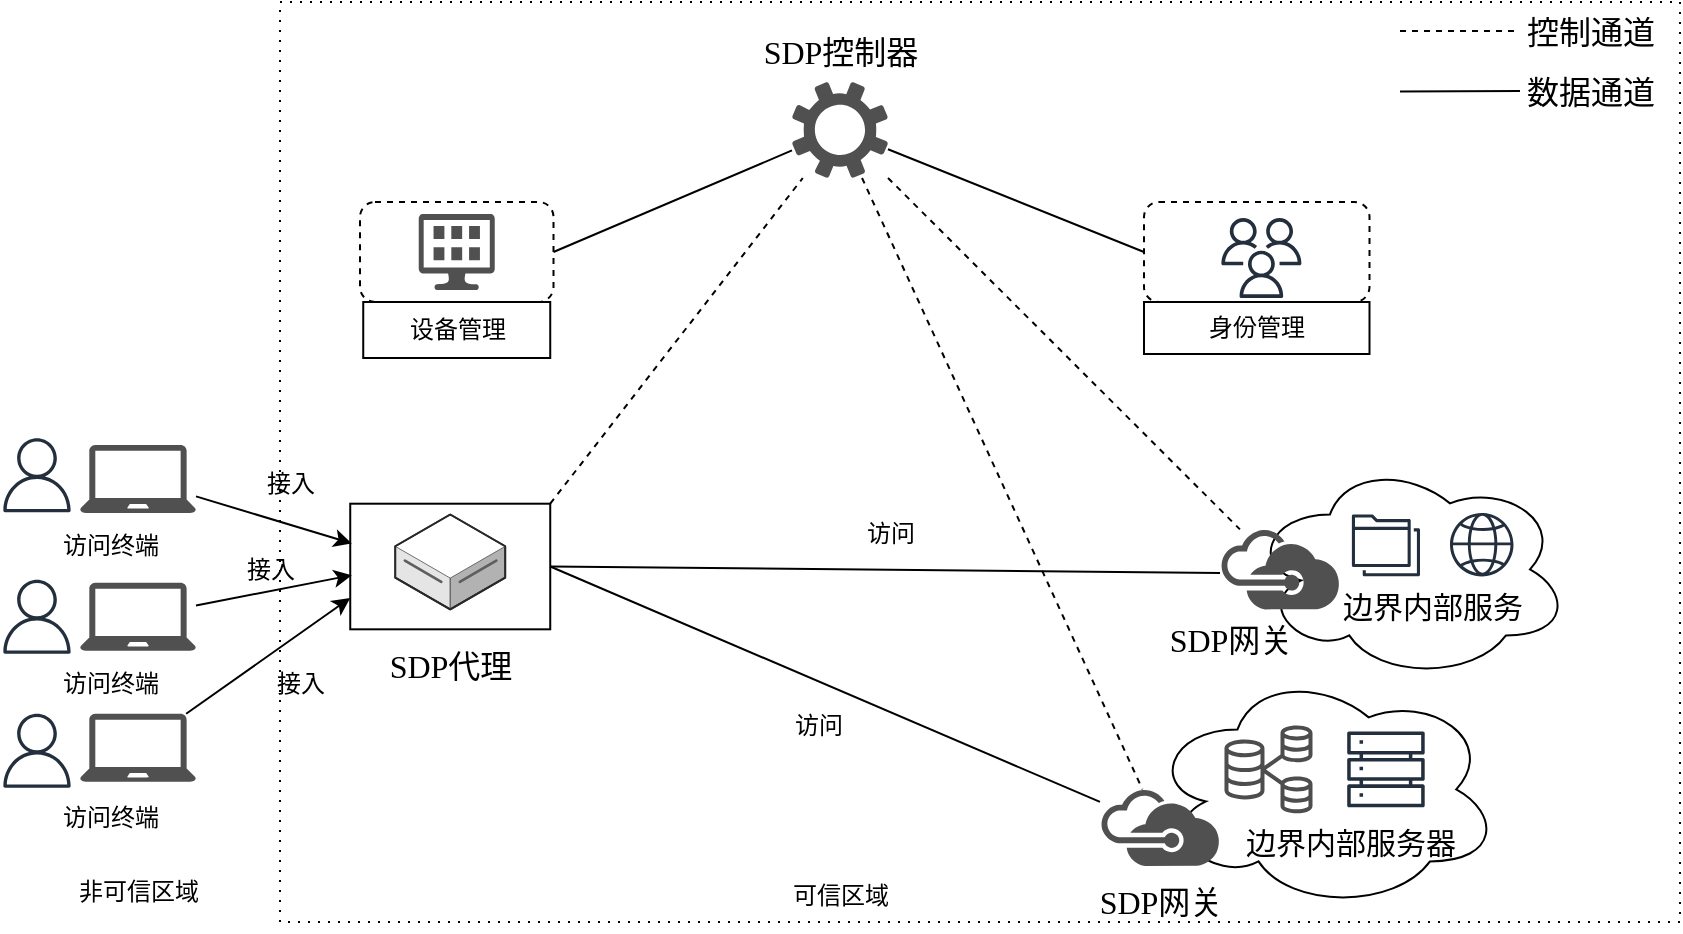 <mxfile version="24.0.7" type="github">
  <diagram name="第 1 页" id="9nzRkRs_KqRtRY-Yu-f3">
    <mxGraphModel dx="1963" dy="579" grid="1" gridSize="10" guides="1" tooltips="1" connect="1" arrows="1" fold="1" page="1" pageScale="1" pageWidth="827" pageHeight="1169" math="0" shadow="0">
      <root>
        <mxCell id="0" />
        <mxCell id="1" parent="0" />
        <mxCell id="bSwwU5a7o8w7_Dm9kpOE-20" value="" style="rounded=0;whiteSpace=wrap;html=1;dashed=1;dashPattern=1 4;" vertex="1" parent="1">
          <mxGeometry x="120" y="20" width="700" height="460" as="geometry" />
        </mxCell>
        <mxCell id="g0w8t7Q-eHvKGRKgMCBZ-65" value="" style="rounded=1;whiteSpace=wrap;html=1;dashed=1;" parent="1" vertex="1">
          <mxGeometry x="552" y="120" width="112.75" height="50" as="geometry" />
        </mxCell>
        <mxCell id="g0w8t7Q-eHvKGRKgMCBZ-64" value="" style="rounded=1;whiteSpace=wrap;html=1;dashed=1;" parent="1" vertex="1">
          <mxGeometry x="160" y="120" width="96.75" height="50" as="geometry" />
        </mxCell>
        <mxCell id="g0w8t7Q-eHvKGRKgMCBZ-3" value="" style="rounded=0;whiteSpace=wrap;html=1;" parent="1" vertex="1">
          <mxGeometry x="155.12" y="270.85" width="100" height="62.81" as="geometry" />
        </mxCell>
        <mxCell id="g0w8t7Q-eHvKGRKgMCBZ-4" value="" style="sketch=0;pointerEvents=1;shadow=0;dashed=0;html=1;strokeColor=none;fillColor=#505050;labelPosition=center;verticalLabelPosition=bottom;verticalAlign=top;outlineConnect=0;align=center;shape=mxgraph.office.concepts.settings;" parent="1" vertex="1">
          <mxGeometry x="376" y="60" width="48" height="48" as="geometry" />
        </mxCell>
        <mxCell id="g0w8t7Q-eHvKGRKgMCBZ-10" value="" style="sketch=0;outlineConnect=0;fontColor=#232F3E;gradientColor=none;fillColor=#232F3D;strokeColor=none;dashed=0;verticalLabelPosition=bottom;verticalAlign=top;align=center;html=1;fontSize=12;fontStyle=0;aspect=fixed;pointerEvents=1;shape=mxgraph.aws4.user;" parent="1" vertex="1">
          <mxGeometry x="-20" y="238.13" width="37" height="37" as="geometry" />
        </mxCell>
        <mxCell id="g0w8t7Q-eHvKGRKgMCBZ-11" value="" style="ellipse;shape=cloud;whiteSpace=wrap;html=1;" parent="1" vertex="1">
          <mxGeometry x="605" y="248.69" width="160" height="110" as="geometry" />
        </mxCell>
        <mxCell id="g0w8t7Q-eHvKGRKgMCBZ-18" value="" style="sketch=0;pointerEvents=1;shadow=0;dashed=0;html=1;strokeColor=none;fillColor=#505050;labelPosition=center;verticalLabelPosition=bottom;outlineConnect=0;verticalAlign=top;align=center;shape=mxgraph.office.clouds.azure;" parent="1" vertex="1">
          <mxGeometry x="590" y="283.69" width="60" height="40" as="geometry" />
        </mxCell>
        <mxCell id="g0w8t7Q-eHvKGRKgMCBZ-19" value="" style="ellipse;shape=cloud;whiteSpace=wrap;html=1;" parent="1" vertex="1">
          <mxGeometry x="555" y="353.69" width="175" height="120" as="geometry" />
        </mxCell>
        <mxCell id="g0w8t7Q-eHvKGRKgMCBZ-20" value="" style="sketch=0;pointerEvents=1;shadow=0;dashed=0;html=1;strokeColor=none;fillColor=#505050;labelPosition=center;verticalLabelPosition=bottom;outlineConnect=0;verticalAlign=top;align=center;shape=mxgraph.office.clouds.azure;" parent="1" vertex="1">
          <mxGeometry x="530" y="413.69" width="60" height="38.25" as="geometry" />
        </mxCell>
        <mxCell id="g0w8t7Q-eHvKGRKgMCBZ-21" value="" style="endArrow=none;dashed=1;html=1;rounded=0;" parent="1" source="g0w8t7Q-eHvKGRKgMCBZ-4" target="g0w8t7Q-eHvKGRKgMCBZ-20" edge="1">
          <mxGeometry width="50" height="50" relative="1" as="geometry">
            <mxPoint x="390" y="410" as="sourcePoint" />
            <mxPoint x="440" y="360" as="targetPoint" />
          </mxGeometry>
        </mxCell>
        <mxCell id="g0w8t7Q-eHvKGRKgMCBZ-22" value="" style="endArrow=none;dashed=1;html=1;rounded=0;" parent="1" source="g0w8t7Q-eHvKGRKgMCBZ-4" target="g0w8t7Q-eHvKGRKgMCBZ-18" edge="1">
          <mxGeometry width="50" height="50" relative="1" as="geometry">
            <mxPoint x="300" y="280" as="sourcePoint" />
            <mxPoint x="350" y="230" as="targetPoint" />
          </mxGeometry>
        </mxCell>
        <mxCell id="g0w8t7Q-eHvKGRKgMCBZ-23" value="" style="endArrow=none;dashed=1;html=1;rounded=0;exitX=1;exitY=0;exitDx=0;exitDy=0;" parent="1" source="g0w8t7Q-eHvKGRKgMCBZ-3" target="g0w8t7Q-eHvKGRKgMCBZ-4" edge="1">
          <mxGeometry width="50" height="50" relative="1" as="geometry">
            <mxPoint x="110" y="200" as="sourcePoint" />
            <mxPoint x="370" y="210" as="targetPoint" />
          </mxGeometry>
        </mxCell>
        <mxCell id="g0w8t7Q-eHvKGRKgMCBZ-24" value="" style="endArrow=none;html=1;rounded=0;entryX=1;entryY=0.5;entryDx=0;entryDy=0;exitX=0;exitY=0.544;exitDx=0;exitDy=0;exitPerimeter=0;" parent="1" source="g0w8t7Q-eHvKGRKgMCBZ-18" target="g0w8t7Q-eHvKGRKgMCBZ-3" edge="1">
          <mxGeometry width="50" height="50" relative="1" as="geometry">
            <mxPoint x="160" y="480" as="sourcePoint" />
            <mxPoint x="210" y="430" as="targetPoint" />
          </mxGeometry>
        </mxCell>
        <mxCell id="g0w8t7Q-eHvKGRKgMCBZ-25" value="" style="endArrow=none;html=1;rounded=0;entryX=1;entryY=0.5;entryDx=0;entryDy=0;" parent="1" source="g0w8t7Q-eHvKGRKgMCBZ-20" target="g0w8t7Q-eHvKGRKgMCBZ-3" edge="1">
          <mxGeometry width="50" height="50" relative="1" as="geometry">
            <mxPoint x="80" y="520" as="sourcePoint" />
            <mxPoint x="130" y="470" as="targetPoint" />
          </mxGeometry>
        </mxCell>
        <mxCell id="g0w8t7Q-eHvKGRKgMCBZ-28" value="&lt;font style=&quot;font-size: 16px;&quot;&gt;&lt;font face=&quot;Times New Roman&quot;&gt;SDP&lt;/font&gt;控制器&lt;/font&gt;" style="text;html=1;align=center;verticalAlign=middle;resizable=0;points=[];autosize=1;strokeColor=none;fillColor=none;" parent="1" vertex="1">
          <mxGeometry x="350" y="30" width="100" height="30" as="geometry" />
        </mxCell>
        <mxCell id="g0w8t7Q-eHvKGRKgMCBZ-35" value="" style="sketch=0;outlineConnect=0;fontColor=#232F3E;gradientColor=none;fillColor=#232F3D;strokeColor=none;dashed=0;verticalLabelPosition=bottom;verticalAlign=top;align=center;html=1;fontSize=12;fontStyle=0;aspect=fixed;pointerEvents=1;shape=mxgraph.aws4.folders;" parent="1" vertex="1">
          <mxGeometry x="655.94" y="276.19" width="34.06" height="31" as="geometry" />
        </mxCell>
        <mxCell id="g0w8t7Q-eHvKGRKgMCBZ-36" value="" style="sketch=0;outlineConnect=0;fontColor=#232F3E;gradientColor=none;fillColor=#232F3D;strokeColor=none;dashed=0;verticalLabelPosition=bottom;verticalAlign=top;align=center;html=1;fontSize=12;fontStyle=0;aspect=fixed;pointerEvents=1;shape=mxgraph.aws4.globe;" parent="1" vertex="1">
          <mxGeometry x="705" y="275.44" width="31.75" height="31.75" as="geometry" />
        </mxCell>
        <mxCell id="g0w8t7Q-eHvKGRKgMCBZ-37" value="" style="sketch=0;outlineConnect=0;fontColor=#232F3E;gradientColor=none;fillColor=#232F3D;strokeColor=none;dashed=0;verticalLabelPosition=bottom;verticalAlign=top;align=center;html=1;fontSize=12;fontStyle=0;aspect=fixed;pointerEvents=1;shape=mxgraph.aws4.servers;" parent="1" vertex="1">
          <mxGeometry x="653.6" y="384.32" width="38.75" height="38.75" as="geometry" />
        </mxCell>
        <mxCell id="g0w8t7Q-eHvKGRKgMCBZ-38" value="&lt;font style=&quot;font-size: 15px;&quot;&gt;边界内部服务器&lt;/font&gt;" style="text;html=1;align=center;verticalAlign=middle;resizable=0;points=[];autosize=1;strokeColor=none;fillColor=none;" parent="1" vertex="1">
          <mxGeometry x="590" y="424.94" width="130" height="30" as="geometry" />
        </mxCell>
        <mxCell id="g0w8t7Q-eHvKGRKgMCBZ-39" value="&lt;font style=&quot;font-size: 15px;&quot;&gt;边界内部服务&lt;/font&gt;" style="text;html=1;align=center;verticalAlign=middle;resizable=0;points=[];autosize=1;strokeColor=none;fillColor=none;" parent="1" vertex="1">
          <mxGeometry x="641.25" y="307.19" width="110" height="30" as="geometry" />
        </mxCell>
        <mxCell id="g0w8t7Q-eHvKGRKgMCBZ-40" value="&lt;font style=&quot;font-size: 16px;&quot;&gt;&lt;font face=&quot;Times New Roman&quot;&gt;SDP网关&lt;br&gt;&lt;/font&gt;&lt;/font&gt;" style="text;html=1;align=center;verticalAlign=middle;resizable=0;points=[];autosize=1;strokeColor=none;fillColor=none;" parent="1" vertex="1">
          <mxGeometry x="555" y="323.69" width="80" height="30" as="geometry" />
        </mxCell>
        <mxCell id="g0w8t7Q-eHvKGRKgMCBZ-42" value="&lt;font style=&quot;font-size: 16px;&quot;&gt;&lt;font face=&quot;Times New Roman&quot;&gt;SDP网关&lt;br&gt;&lt;/font&gt;&lt;/font&gt;" style="text;html=1;align=center;verticalAlign=middle;resizable=0;points=[];autosize=1;strokeColor=none;fillColor=none;" parent="1" vertex="1">
          <mxGeometry x="520" y="454.94" width="80" height="30" as="geometry" />
        </mxCell>
        <mxCell id="g0w8t7Q-eHvKGRKgMCBZ-44" value="&lt;font style=&quot;font-size: 16px;&quot;&gt;&lt;font face=&quot;Times New Roman&quot;&gt;SDP代理&lt;/font&gt;&lt;/font&gt;" style="text;html=1;align=center;verticalAlign=middle;resizable=0;points=[];autosize=1;strokeColor=none;fillColor=none;" parent="1" vertex="1">
          <mxGeometry x="165.12" y="337.19" width="80" height="30" as="geometry" />
        </mxCell>
        <mxCell id="g0w8t7Q-eHvKGRKgMCBZ-46" value="" style="endArrow=none;dashed=1;html=1;rounded=0;" parent="1" edge="1">
          <mxGeometry width="50" height="50" relative="1" as="geometry">
            <mxPoint x="680" y="34.5" as="sourcePoint" />
            <mxPoint x="740" y="34.5" as="targetPoint" />
          </mxGeometry>
        </mxCell>
        <mxCell id="g0w8t7Q-eHvKGRKgMCBZ-47" value="&lt;font style=&quot;font-size: 16px;&quot;&gt;&lt;font face=&quot;Times New Roman&quot;&gt;控制通道&lt;br&gt;&lt;/font&gt;&lt;/font&gt;" style="text;html=1;align=center;verticalAlign=middle;resizable=0;points=[];autosize=1;strokeColor=none;fillColor=none;" parent="1" vertex="1">
          <mxGeometry x="730" y="20" width="90" height="30" as="geometry" />
        </mxCell>
        <mxCell id="g0w8t7Q-eHvKGRKgMCBZ-48" value="" style="endArrow=none;html=1;rounded=0;" parent="1" edge="1">
          <mxGeometry width="50" height="50" relative="1" as="geometry">
            <mxPoint x="680" y="64.75" as="sourcePoint" />
            <mxPoint x="740" y="64.5" as="targetPoint" />
          </mxGeometry>
        </mxCell>
        <mxCell id="g0w8t7Q-eHvKGRKgMCBZ-49" value="&lt;font style=&quot;font-size: 16px;&quot;&gt;&lt;font face=&quot;Times New Roman&quot;&gt;数据通道&lt;br&gt;&lt;/font&gt;&lt;/font&gt;" style="text;html=1;align=center;verticalAlign=middle;resizable=0;points=[];autosize=1;strokeColor=none;fillColor=none;" parent="1" vertex="1">
          <mxGeometry x="730" y="50" width="90" height="30" as="geometry" />
        </mxCell>
        <mxCell id="g0w8t7Q-eHvKGRKgMCBZ-50" value="" style="sketch=0;outlineConnect=0;fontColor=#232F3E;gradientColor=none;fillColor=#232F3D;strokeColor=none;dashed=0;verticalLabelPosition=bottom;verticalAlign=top;align=center;html=1;fontSize=12;fontStyle=0;aspect=fixed;pointerEvents=1;shape=mxgraph.aws4.users;" parent="1" vertex="1">
          <mxGeometry x="590.69" y="128" width="40" height="40" as="geometry" />
        </mxCell>
        <mxCell id="g0w8t7Q-eHvKGRKgMCBZ-51" value="身份管理" style="rounded=0;whiteSpace=wrap;html=1;" parent="1" vertex="1">
          <mxGeometry x="552" y="170" width="112.75" height="26" as="geometry" />
        </mxCell>
        <mxCell id="g0w8t7Q-eHvKGRKgMCBZ-52" value="" style="sketch=0;pointerEvents=1;shadow=0;dashed=0;html=1;strokeColor=none;fillColor=#505050;labelPosition=center;verticalLabelPosition=bottom;verticalAlign=top;outlineConnect=0;align=center;shape=mxgraph.office.devices.management_console;" parent="1" vertex="1">
          <mxGeometry x="189.37" y="126" width="38" height="38" as="geometry" />
        </mxCell>
        <mxCell id="g0w8t7Q-eHvKGRKgMCBZ-54" value="设备管理" style="rounded=0;whiteSpace=wrap;html=1;" parent="1" vertex="1">
          <mxGeometry x="161.62" y="170" width="93.5" height="28" as="geometry" />
        </mxCell>
        <mxCell id="g0w8t7Q-eHvKGRKgMCBZ-60" value="" style="sketch=0;outlineConnect=0;fontColor=#232F3E;gradientColor=none;fillColor=#4D4D4D;strokeColor=none;dashed=0;verticalLabelPosition=bottom;verticalAlign=top;align=center;html=1;fontSize=12;fontStyle=0;aspect=fixed;pointerEvents=1;shape=mxgraph.aws4.rds_multi_az_db_cluster;" parent="1" vertex="1">
          <mxGeometry x="592.24" y="381.69" width="44.01" height="44.01" as="geometry" />
        </mxCell>
        <mxCell id="g0w8t7Q-eHvKGRKgMCBZ-66" value="" style="endArrow=none;html=1;rounded=0;exitX=1;exitY=0.5;exitDx=0;exitDy=0;" parent="1" source="g0w8t7Q-eHvKGRKgMCBZ-64" target="g0w8t7Q-eHvKGRKgMCBZ-4" edge="1">
          <mxGeometry width="50" height="50" relative="1" as="geometry">
            <mxPoint x="150" y="150" as="sourcePoint" />
            <mxPoint x="200" y="100" as="targetPoint" />
          </mxGeometry>
        </mxCell>
        <mxCell id="g0w8t7Q-eHvKGRKgMCBZ-67" value="" style="endArrow=none;html=1;rounded=0;entryX=0;entryY=0.5;entryDx=0;entryDy=0;" parent="1" source="g0w8t7Q-eHvKGRKgMCBZ-4" target="g0w8t7Q-eHvKGRKgMCBZ-65" edge="1">
          <mxGeometry width="50" height="50" relative="1" as="geometry">
            <mxPoint x="310" y="90" as="sourcePoint" />
            <mxPoint x="360" y="40" as="targetPoint" />
          </mxGeometry>
        </mxCell>
        <mxCell id="bSwwU5a7o8w7_Dm9kpOE-1" value="" style="sketch=0;outlineConnect=0;fontColor=#232F3E;gradientColor=none;fillColor=#232F3D;strokeColor=none;dashed=0;verticalLabelPosition=bottom;verticalAlign=top;align=center;html=1;fontSize=12;fontStyle=0;aspect=fixed;pointerEvents=1;shape=mxgraph.aws4.user;" vertex="1" parent="1">
          <mxGeometry x="-20" y="308.88" width="37" height="37" as="geometry" />
        </mxCell>
        <mxCell id="bSwwU5a7o8w7_Dm9kpOE-2" value="" style="sketch=0;outlineConnect=0;fontColor=#232F3E;gradientColor=none;fillColor=#232F3D;strokeColor=none;dashed=0;verticalLabelPosition=bottom;verticalAlign=top;align=center;html=1;fontSize=12;fontStyle=0;aspect=fixed;pointerEvents=1;shape=mxgraph.aws4.user;" vertex="1" parent="1">
          <mxGeometry x="-20" y="375.88" width="37" height="37" as="geometry" />
        </mxCell>
        <mxCell id="bSwwU5a7o8w7_Dm9kpOE-3" value="" style="sketch=0;pointerEvents=1;shadow=0;dashed=0;html=1;strokeColor=none;fillColor=#505050;labelPosition=center;verticalLabelPosition=bottom;verticalAlign=top;outlineConnect=0;align=center;shape=mxgraph.office.devices.laptop;" vertex="1" parent="1">
          <mxGeometry x="20" y="241.44" width="58" height="34" as="geometry" />
        </mxCell>
        <mxCell id="bSwwU5a7o8w7_Dm9kpOE-4" value="" style="verticalLabelPosition=bottom;html=1;verticalAlign=top;strokeWidth=1;align=center;outlineConnect=0;dashed=0;outlineConnect=0;shape=mxgraph.aws3d.dataServer;strokeColor=#5E5E5E;aspect=fixed;" vertex="1" parent="1">
          <mxGeometry x="177.62" y="276.29" width="55" height="47.4" as="geometry" />
        </mxCell>
        <mxCell id="bSwwU5a7o8w7_Dm9kpOE-5" value="" style="sketch=0;pointerEvents=1;shadow=0;dashed=0;html=1;strokeColor=none;fillColor=#505050;labelPosition=center;verticalLabelPosition=bottom;verticalAlign=top;outlineConnect=0;align=center;shape=mxgraph.office.devices.laptop;" vertex="1" parent="1">
          <mxGeometry x="20" y="310.38" width="58" height="34" as="geometry" />
        </mxCell>
        <mxCell id="bSwwU5a7o8w7_Dm9kpOE-9" style="rounded=0;orthogonalLoop=1;jettySize=auto;html=1;entryX=0;entryY=0.75;entryDx=0;entryDy=0;" edge="1" parent="1" source="bSwwU5a7o8w7_Dm9kpOE-6" target="g0w8t7Q-eHvKGRKgMCBZ-3">
          <mxGeometry relative="1" as="geometry" />
        </mxCell>
        <mxCell id="bSwwU5a7o8w7_Dm9kpOE-6" value="" style="sketch=0;pointerEvents=1;shadow=0;dashed=0;html=1;strokeColor=none;fillColor=#505050;labelPosition=center;verticalLabelPosition=bottom;verticalAlign=top;outlineConnect=0;align=center;shape=mxgraph.office.devices.laptop;" vertex="1" parent="1">
          <mxGeometry x="20" y="375.88" width="58" height="34" as="geometry" />
        </mxCell>
        <mxCell id="bSwwU5a7o8w7_Dm9kpOE-7" style="rounded=0;orthogonalLoop=1;jettySize=auto;html=1;entryX=0.008;entryY=0.316;entryDx=0;entryDy=0;entryPerimeter=0;" edge="1" parent="1" source="bSwwU5a7o8w7_Dm9kpOE-3" target="g0w8t7Q-eHvKGRKgMCBZ-3">
          <mxGeometry relative="1" as="geometry" />
        </mxCell>
        <mxCell id="bSwwU5a7o8w7_Dm9kpOE-8" style="rounded=0;orthogonalLoop=1;jettySize=auto;html=1;entryX=0.008;entryY=0.569;entryDx=0;entryDy=0;entryPerimeter=0;" edge="1" parent="1" source="bSwwU5a7o8w7_Dm9kpOE-5" target="g0w8t7Q-eHvKGRKgMCBZ-3">
          <mxGeometry relative="1" as="geometry" />
        </mxCell>
        <mxCell id="bSwwU5a7o8w7_Dm9kpOE-10" value="接入" style="text;html=1;align=center;verticalAlign=middle;resizable=0;points=[];autosize=1;strokeColor=none;fillColor=none;" vertex="1" parent="1">
          <mxGeometry x="100" y="246.29" width="50" height="30" as="geometry" />
        </mxCell>
        <mxCell id="bSwwU5a7o8w7_Dm9kpOE-11" value="接入" style="text;html=1;align=center;verticalAlign=middle;resizable=0;points=[];autosize=1;strokeColor=none;fillColor=none;" vertex="1" parent="1">
          <mxGeometry x="90" y="288.69" width="50" height="30" as="geometry" />
        </mxCell>
        <mxCell id="bSwwU5a7o8w7_Dm9kpOE-12" value="接入" style="text;html=1;align=center;verticalAlign=middle;resizable=0;points=[];autosize=1;strokeColor=none;fillColor=none;" vertex="1" parent="1">
          <mxGeometry x="105.12" y="345.88" width="50" height="30" as="geometry" />
        </mxCell>
        <mxCell id="bSwwU5a7o8w7_Dm9kpOE-13" value="访问" style="text;html=1;align=center;verticalAlign=middle;resizable=0;points=[];autosize=1;strokeColor=none;fillColor=none;" vertex="1" parent="1">
          <mxGeometry x="400" y="270.85" width="50" height="30" as="geometry" />
        </mxCell>
        <mxCell id="bSwwU5a7o8w7_Dm9kpOE-14" value="访问" style="text;html=1;align=center;verticalAlign=middle;resizable=0;points=[];autosize=1;strokeColor=none;fillColor=none;" vertex="1" parent="1">
          <mxGeometry x="364" y="367.19" width="50" height="30" as="geometry" />
        </mxCell>
        <mxCell id="bSwwU5a7o8w7_Dm9kpOE-21" value="可信区域" style="text;html=1;align=center;verticalAlign=middle;resizable=0;points=[];autosize=1;strokeColor=none;fillColor=none;" vertex="1" parent="1">
          <mxGeometry x="365" y="451.94" width="70" height="30" as="geometry" />
        </mxCell>
        <mxCell id="bSwwU5a7o8w7_Dm9kpOE-22" value="非可信区域" style="text;html=1;align=center;verticalAlign=middle;resizable=0;points=[];autosize=1;strokeColor=none;fillColor=none;" vertex="1" parent="1">
          <mxGeometry x="9" y="450" width="80" height="30" as="geometry" />
        </mxCell>
        <mxCell id="bSwwU5a7o8w7_Dm9kpOE-23" value="访问终端" style="text;html=1;align=center;verticalAlign=middle;resizable=0;points=[];autosize=1;strokeColor=none;fillColor=none;" vertex="1" parent="1">
          <mxGeometry y="277.19" width="70" height="30" as="geometry" />
        </mxCell>
        <mxCell id="bSwwU5a7o8w7_Dm9kpOE-24" value="访问终端" style="text;html=1;align=center;verticalAlign=middle;resizable=0;points=[];autosize=1;strokeColor=none;fillColor=none;" vertex="1" parent="1">
          <mxGeometry y="345.88" width="70" height="30" as="geometry" />
        </mxCell>
        <mxCell id="bSwwU5a7o8w7_Dm9kpOE-25" value="访问终端" style="text;html=1;align=center;verticalAlign=middle;resizable=0;points=[];autosize=1;strokeColor=none;fillColor=none;" vertex="1" parent="1">
          <mxGeometry y="412.88" width="70" height="30" as="geometry" />
        </mxCell>
      </root>
    </mxGraphModel>
  </diagram>
</mxfile>
